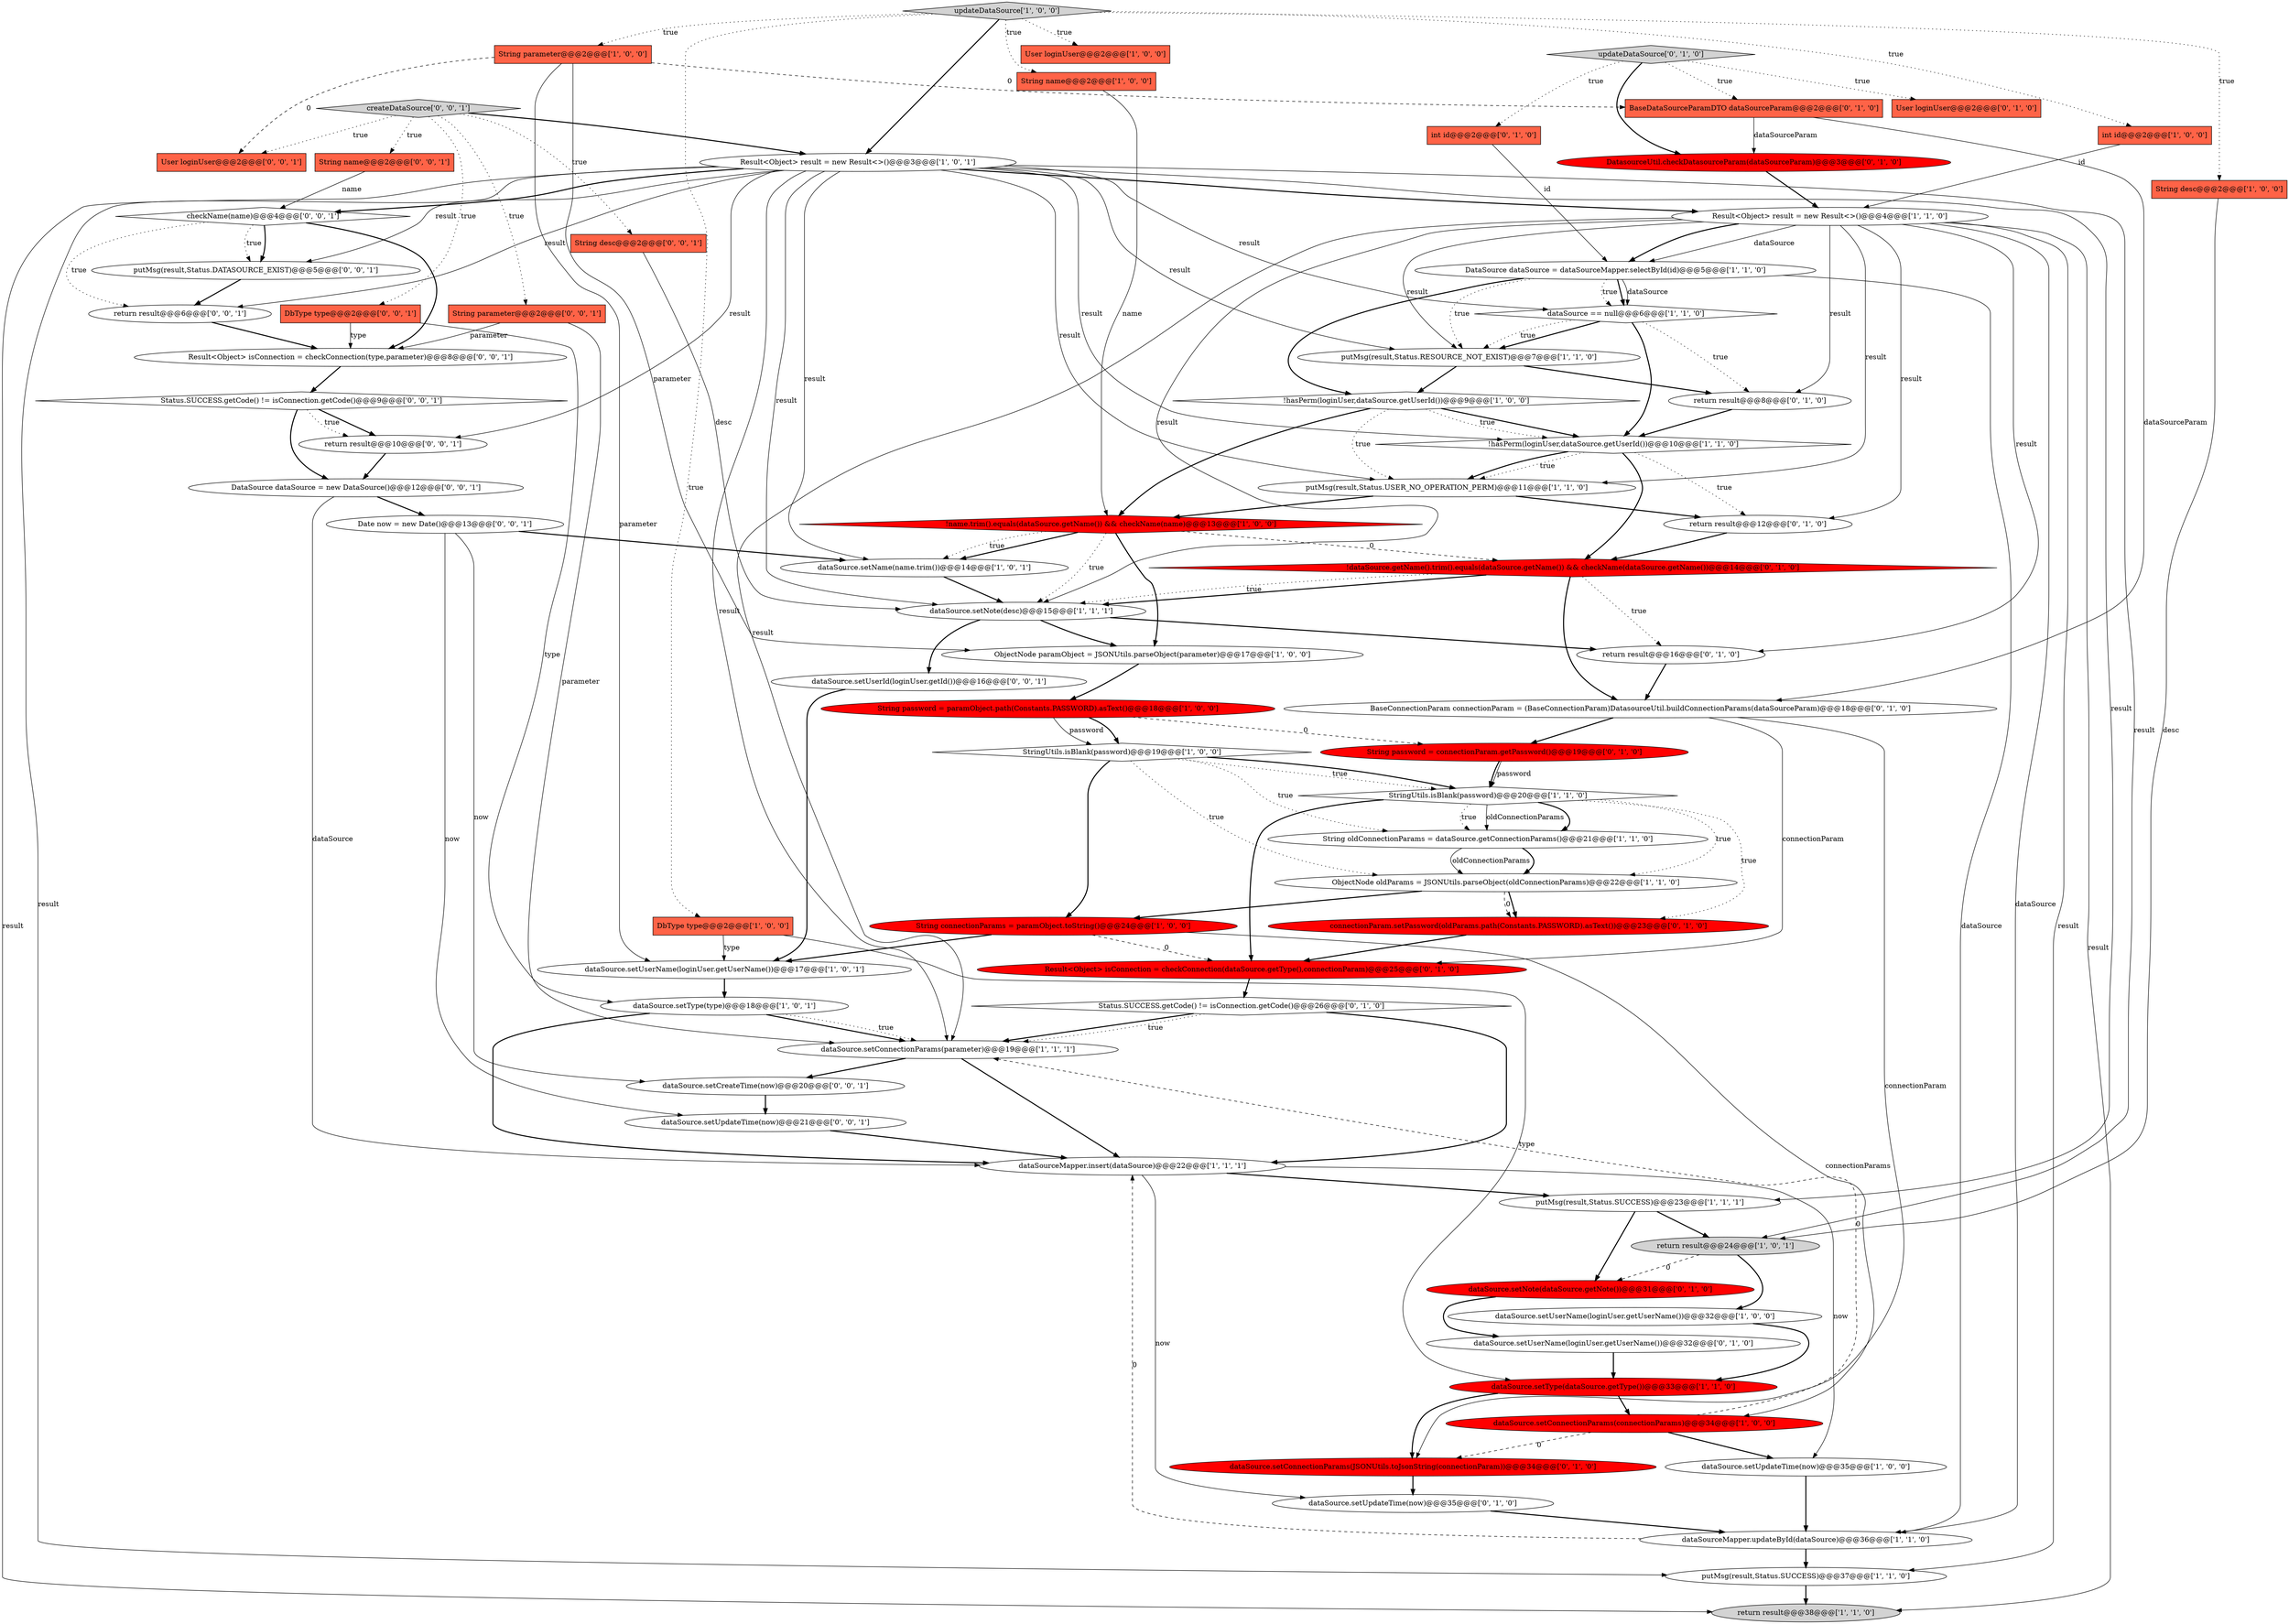 digraph {
36 [style = filled, label = "dataSource.setConnectionParams(parameter)@@@19@@@['1', '1', '1']", fillcolor = white, shape = ellipse image = "AAA0AAABBB1BBB"];
44 [style = filled, label = "Status.SUCCESS.getCode() != isConnection.getCode()@@@26@@@['0', '1', '0']", fillcolor = white, shape = diamond image = "AAA0AAABBB2BBB"];
61 [style = filled, label = "checkName(name)@@@4@@@['0', '0', '1']", fillcolor = white, shape = diamond image = "AAA0AAABBB3BBB"];
7 [style = filled, label = "dataSource.setUpdateTime(now)@@@35@@@['1', '0', '0']", fillcolor = white, shape = ellipse image = "AAA0AAABBB1BBB"];
29 [style = filled, label = "StringUtils.isBlank(password)@@@19@@@['1', '0', '0']", fillcolor = white, shape = diamond image = "AAA0AAABBB1BBB"];
33 [style = filled, label = "putMsg(result,Status.USER_NO_OPERATION_PERM)@@@11@@@['1', '1', '0']", fillcolor = white, shape = ellipse image = "AAA0AAABBB1BBB"];
0 [style = filled, label = "!hasPerm(loginUser,dataSource.getUserId())@@@10@@@['1', '1', '0']", fillcolor = white, shape = diamond image = "AAA0AAABBB1BBB"];
45 [style = filled, label = "Result<Object> isConnection = checkConnection(dataSource.getType(),connectionParam)@@@25@@@['0', '1', '0']", fillcolor = red, shape = ellipse image = "AAA1AAABBB2BBB"];
6 [style = filled, label = "dataSourceMapper.insert(dataSource)@@@22@@@['1', '1', '1']", fillcolor = white, shape = ellipse image = "AAA0AAABBB1BBB"];
22 [style = filled, label = "dataSource.setUserName(loginUser.getUserName())@@@17@@@['1', '0', '1']", fillcolor = white, shape = ellipse image = "AAA0AAABBB1BBB"];
39 [style = filled, label = "dataSource.setUpdateTime(now)@@@35@@@['0', '1', '0']", fillcolor = white, shape = ellipse image = "AAA0AAABBB2BBB"];
65 [style = filled, label = "return result@@@10@@@['0', '0', '1']", fillcolor = white, shape = ellipse image = "AAA0AAABBB3BBB"];
5 [style = filled, label = "String name@@@2@@@['1', '0', '0']", fillcolor = tomato, shape = box image = "AAA0AAABBB1BBB"];
31 [style = filled, label = "updateDataSource['1', '0', '0']", fillcolor = lightgray, shape = diamond image = "AAA0AAABBB1BBB"];
38 [style = filled, label = "BaseConnectionParam connectionParam = (BaseConnectionParam)DatasourceUtil.buildConnectionParams(dataSourceParam)@@@18@@@['0', '1', '0']", fillcolor = white, shape = ellipse image = "AAA0AAABBB2BBB"];
42 [style = filled, label = "return result@@@8@@@['0', '1', '0']", fillcolor = white, shape = ellipse image = "AAA0AAABBB2BBB"];
30 [style = filled, label = "dataSource.setConnectionParams(connectionParams)@@@34@@@['1', '0', '0']", fillcolor = red, shape = ellipse image = "AAA1AAABBB1BBB"];
4 [style = filled, label = "DataSource dataSource = dataSourceMapper.selectById(id)@@@5@@@['1', '1', '0']", fillcolor = white, shape = ellipse image = "AAA0AAABBB1BBB"];
23 [style = filled, label = "putMsg(result,Status.SUCCESS)@@@23@@@['1', '1', '1']", fillcolor = white, shape = ellipse image = "AAA0AAABBB1BBB"];
20 [style = filled, label = "int id@@@2@@@['1', '0', '0']", fillcolor = tomato, shape = box image = "AAA0AAABBB1BBB"];
50 [style = filled, label = "String password = connectionParam.getPassword()@@@19@@@['0', '1', '0']", fillcolor = red, shape = ellipse image = "AAA1AAABBB2BBB"];
64 [style = filled, label = "Date now = new Date()@@@13@@@['0', '0', '1']", fillcolor = white, shape = ellipse image = "AAA0AAABBB3BBB"];
40 [style = filled, label = "dataSource.setConnectionParams(JSONUtils.toJsonString(connectionParam))@@@34@@@['0', '1', '0']", fillcolor = red, shape = ellipse image = "AAA1AAABBB2BBB"];
68 [style = filled, label = "dataSource.setCreateTime(now)@@@20@@@['0', '0', '1']", fillcolor = white, shape = ellipse image = "AAA0AAABBB3BBB"];
53 [style = filled, label = "BaseDataSourceParamDTO dataSourceParam@@@2@@@['0', '1', '0']", fillcolor = tomato, shape = box image = "AAA1AAABBB2BBB"];
8 [style = filled, label = "dataSourceMapper.updateById(dataSource)@@@36@@@['1', '1', '0']", fillcolor = white, shape = ellipse image = "AAA0AAABBB1BBB"];
72 [style = filled, label = "User loginUser@@@2@@@['0', '0', '1']", fillcolor = tomato, shape = box image = "AAA0AAABBB3BBB"];
10 [style = filled, label = "!name.trim().equals(dataSource.getName()) && checkName(name)@@@13@@@['1', '0', '0']", fillcolor = red, shape = diamond image = "AAA1AAABBB1BBB"];
34 [style = filled, label = "!hasPerm(loginUser,dataSource.getUserId())@@@9@@@['1', '0', '0']", fillcolor = white, shape = diamond image = "AAA0AAABBB1BBB"];
54 [style = filled, label = "DatasourceUtil.checkDatasourceParam(dataSourceParam)@@@3@@@['0', '1', '0']", fillcolor = red, shape = ellipse image = "AAA1AAABBB2BBB"];
60 [style = filled, label = "dataSource.setUpdateTime(now)@@@21@@@['0', '0', '1']", fillcolor = white, shape = ellipse image = "AAA0AAABBB3BBB"];
19 [style = filled, label = "Result<Object> result = new Result<>()@@@3@@@['1', '0', '1']", fillcolor = white, shape = ellipse image = "AAA0AAABBB1BBB"];
9 [style = filled, label = "StringUtils.isBlank(password)@@@20@@@['1', '1', '0']", fillcolor = white, shape = diamond image = "AAA0AAABBB1BBB"];
25 [style = filled, label = "return result@@@38@@@['1', '1', '0']", fillcolor = lightgray, shape = ellipse image = "AAA0AAABBB1BBB"];
52 [style = filled, label = "return result@@@16@@@['0', '1', '0']", fillcolor = white, shape = ellipse image = "AAA0AAABBB2BBB"];
56 [style = filled, label = "createDataSource['0', '0', '1']", fillcolor = lightgray, shape = diamond image = "AAA0AAABBB3BBB"];
12 [style = filled, label = "Result<Object> result = new Result<>()@@@4@@@['1', '1', '0']", fillcolor = white, shape = ellipse image = "AAA0AAABBB1BBB"];
35 [style = filled, label = "putMsg(result,Status.RESOURCE_NOT_EXIST)@@@7@@@['1', '1', '0']", fillcolor = white, shape = ellipse image = "AAA0AAABBB1BBB"];
51 [style = filled, label = "updateDataSource['0', '1', '0']", fillcolor = lightgray, shape = diamond image = "AAA0AAABBB2BBB"];
13 [style = filled, label = "dataSource.setType(type)@@@18@@@['1', '0', '1']", fillcolor = white, shape = ellipse image = "AAA0AAABBB1BBB"];
70 [style = filled, label = "Result<Object> isConnection = checkConnection(type,parameter)@@@8@@@['0', '0', '1']", fillcolor = white, shape = ellipse image = "AAA0AAABBB3BBB"];
49 [style = filled, label = "!dataSource.getName().trim().equals(dataSource.getName()) && checkName(dataSource.getName())@@@14@@@['0', '1', '0']", fillcolor = red, shape = diamond image = "AAA1AAABBB2BBB"];
18 [style = filled, label = "return result@@@24@@@['1', '0', '1']", fillcolor = lightgray, shape = ellipse image = "AAA0AAABBB1BBB"];
66 [style = filled, label = "putMsg(result,Status.DATASOURCE_EXIST)@@@5@@@['0', '0', '1']", fillcolor = white, shape = ellipse image = "AAA0AAABBB3BBB"];
21 [style = filled, label = "dataSource == null@@@6@@@['1', '1', '0']", fillcolor = white, shape = diamond image = "AAA0AAABBB1BBB"];
57 [style = filled, label = "DataSource dataSource = new DataSource()@@@12@@@['0', '0', '1']", fillcolor = white, shape = ellipse image = "AAA0AAABBB3BBB"];
67 [style = filled, label = "String desc@@@2@@@['0', '0', '1']", fillcolor = tomato, shape = box image = "AAA0AAABBB3BBB"];
58 [style = filled, label = "DbType type@@@2@@@['0', '0', '1']", fillcolor = tomato, shape = box image = "AAA0AAABBB3BBB"];
2 [style = filled, label = "dataSource.setName(name.trim())@@@14@@@['1', '0', '1']", fillcolor = white, shape = ellipse image = "AAA0AAABBB1BBB"];
24 [style = filled, label = "String connectionParams = paramObject.toString()@@@24@@@['1', '0', '0']", fillcolor = red, shape = ellipse image = "AAA1AAABBB1BBB"];
37 [style = filled, label = "String password = paramObject.path(Constants.PASSWORD).asText()@@@18@@@['1', '0', '0']", fillcolor = red, shape = ellipse image = "AAA1AAABBB1BBB"];
43 [style = filled, label = "dataSource.setUserName(loginUser.getUserName())@@@32@@@['0', '1', '0']", fillcolor = white, shape = ellipse image = "AAA0AAABBB2BBB"];
63 [style = filled, label = "return result@@@6@@@['0', '0', '1']", fillcolor = white, shape = ellipse image = "AAA0AAABBB3BBB"];
48 [style = filled, label = "return result@@@12@@@['0', '1', '0']", fillcolor = white, shape = ellipse image = "AAA0AAABBB2BBB"];
26 [style = filled, label = "String oldConnectionParams = dataSource.getConnectionParams()@@@21@@@['1', '1', '0']", fillcolor = white, shape = ellipse image = "AAA0AAABBB1BBB"];
28 [style = filled, label = "User loginUser@@@2@@@['1', '0', '0']", fillcolor = tomato, shape = box image = "AAA0AAABBB1BBB"];
17 [style = filled, label = "String desc@@@2@@@['1', '0', '0']", fillcolor = tomato, shape = box image = "AAA0AAABBB1BBB"];
27 [style = filled, label = "putMsg(result,Status.SUCCESS)@@@37@@@['1', '1', '0']", fillcolor = white, shape = ellipse image = "AAA0AAABBB1BBB"];
41 [style = filled, label = "User loginUser@@@2@@@['0', '1', '0']", fillcolor = tomato, shape = box image = "AAA0AAABBB2BBB"];
62 [style = filled, label = "String name@@@2@@@['0', '0', '1']", fillcolor = tomato, shape = box image = "AAA0AAABBB3BBB"];
71 [style = filled, label = "Status.SUCCESS.getCode() != isConnection.getCode()@@@9@@@['0', '0', '1']", fillcolor = white, shape = diamond image = "AAA0AAABBB3BBB"];
69 [style = filled, label = "dataSource.setUserId(loginUser.getId())@@@16@@@['0', '0', '1']", fillcolor = white, shape = ellipse image = "AAA0AAABBB3BBB"];
16 [style = filled, label = "dataSource.setUserName(loginUser.getUserName())@@@32@@@['1', '0', '0']", fillcolor = white, shape = ellipse image = "AAA0AAABBB1BBB"];
3 [style = filled, label = "dataSource.setNote(desc)@@@15@@@['1', '1', '1']", fillcolor = white, shape = ellipse image = "AAA0AAABBB1BBB"];
47 [style = filled, label = "int id@@@2@@@['0', '1', '0']", fillcolor = tomato, shape = box image = "AAA0AAABBB2BBB"];
1 [style = filled, label = "ObjectNode paramObject = JSONUtils.parseObject(parameter)@@@17@@@['1', '0', '0']", fillcolor = white, shape = ellipse image = "AAA0AAABBB1BBB"];
11 [style = filled, label = "dataSource.setType(dataSource.getType())@@@33@@@['1', '1', '0']", fillcolor = red, shape = ellipse image = "AAA1AAABBB1BBB"];
55 [style = filled, label = "connectionParam.setPassword(oldParams.path(Constants.PASSWORD).asText())@@@23@@@['0', '1', '0']", fillcolor = red, shape = ellipse image = "AAA1AAABBB2BBB"];
46 [style = filled, label = "dataSource.setNote(dataSource.getNote())@@@31@@@['0', '1', '0']", fillcolor = red, shape = ellipse image = "AAA1AAABBB2BBB"];
59 [style = filled, label = "String parameter@@@2@@@['0', '0', '1']", fillcolor = tomato, shape = box image = "AAA0AAABBB3BBB"];
15 [style = filled, label = "ObjectNode oldParams = JSONUtils.parseObject(oldConnectionParams)@@@22@@@['1', '1', '0']", fillcolor = white, shape = ellipse image = "AAA0AAABBB1BBB"];
14 [style = filled, label = "DbType type@@@2@@@['1', '0', '0']", fillcolor = tomato, shape = box image = "AAA0AAABBB1BBB"];
32 [style = filled, label = "String parameter@@@2@@@['1', '0', '0']", fillcolor = tomato, shape = box image = "AAA1AAABBB1BBB"];
15->55 [style = bold, label=""];
29->9 [style = dotted, label="true"];
56->67 [style = dotted, label="true"];
61->66 [style = bold, label=""];
19->3 [style = solid, label="result"];
12->27 [style = solid, label="result"];
12->35 [style = solid, label="result"];
65->57 [style = bold, label=""];
10->3 [style = dotted, label="true"];
5->10 [style = solid, label="name"];
14->22 [style = solid, label="type"];
19->27 [style = solid, label="result"];
18->46 [style = dashed, label="0"];
12->33 [style = solid, label="result"];
51->47 [style = dotted, label="true"];
7->8 [style = bold, label=""];
29->26 [style = dotted, label="true"];
19->2 [style = solid, label="result"];
9->26 [style = bold, label=""];
38->50 [style = bold, label=""];
56->72 [style = dotted, label="true"];
70->71 [style = bold, label=""];
62->61 [style = solid, label="name"];
31->28 [style = dotted, label="true"];
19->23 [style = solid, label="result"];
19->65 [style = solid, label="result"];
13->36 [style = bold, label=""];
26->15 [style = bold, label=""];
33->48 [style = bold, label=""];
60->6 [style = bold, label=""];
56->58 [style = dotted, label="true"];
4->8 [style = solid, label="dataSource"];
14->11 [style = solid, label="type"];
10->49 [style = dashed, label="0"];
19->61 [style = bold, label=""];
19->35 [style = solid, label="result"];
9->15 [style = dotted, label="true"];
32->72 [style = dashed, label="0"];
51->53 [style = dotted, label="true"];
21->35 [style = bold, label=""];
8->27 [style = bold, label=""];
19->36 [style = solid, label="result"];
71->65 [style = bold, label=""];
27->25 [style = bold, label=""];
22->13 [style = bold, label=""];
66->63 [style = bold, label=""];
36->6 [style = bold, label=""];
12->25 [style = solid, label="result"];
21->42 [style = dotted, label="true"];
48->49 [style = bold, label=""];
9->26 [style = dotted, label="true"];
12->48 [style = solid, label="result"];
21->0 [style = bold, label=""];
6->39 [style = solid, label="now"];
19->12 [style = bold, label=""];
51->54 [style = bold, label=""];
56->62 [style = dotted, label="true"];
13->36 [style = dotted, label="true"];
54->12 [style = bold, label=""];
19->63 [style = solid, label="result"];
4->35 [style = dotted, label="true"];
39->8 [style = bold, label=""];
31->5 [style = dotted, label="true"];
4->21 [style = bold, label=""];
37->29 [style = bold, label=""];
49->38 [style = bold, label=""];
17->18 [style = solid, label="desc"];
30->36 [style = dashed, label="0"];
31->14 [style = dotted, label="true"];
34->0 [style = bold, label=""];
43->11 [style = bold, label=""];
19->21 [style = solid, label="result"];
61->66 [style = dotted, label="true"];
24->30 [style = solid, label="connectionParams"];
53->54 [style = solid, label="dataSourceParam"];
24->45 [style = dashed, label="0"];
30->7 [style = bold, label=""];
57->6 [style = solid, label="dataSource"];
31->17 [style = dotted, label="true"];
37->50 [style = dashed, label="0"];
59->36 [style = solid, label="parameter"];
49->3 [style = bold, label=""];
9->55 [style = dotted, label="true"];
10->2 [style = bold, label=""];
61->70 [style = bold, label=""];
53->38 [style = solid, label="dataSourceParam"];
35->34 [style = bold, label=""];
10->1 [style = bold, label=""];
21->35 [style = dotted, label="true"];
11->30 [style = bold, label=""];
51->41 [style = dotted, label="true"];
19->25 [style = solid, label="result"];
46->43 [style = bold, label=""];
4->21 [style = solid, label="dataSource"];
0->48 [style = dotted, label="true"];
3->1 [style = bold, label=""];
19->18 [style = solid, label="result"];
35->42 [style = bold, label=""];
6->23 [style = bold, label=""];
2->3 [style = bold, label=""];
12->42 [style = solid, label="result"];
69->22 [style = bold, label=""];
63->70 [style = bold, label=""];
32->53 [style = dashed, label="0"];
64->68 [style = solid, label="now"];
71->65 [style = dotted, label="true"];
45->44 [style = bold, label=""];
34->0 [style = dotted, label="true"];
59->70 [style = solid, label="parameter"];
6->7 [style = solid, label="now"];
42->0 [style = bold, label=""];
64->2 [style = bold, label=""];
47->4 [style = solid, label="id"];
38->40 [style = solid, label="connectionParam"];
4->21 [style = dotted, label="true"];
49->52 [style = dotted, label="true"];
37->29 [style = solid, label="password"];
32->22 [style = solid, label="parameter"];
40->39 [style = bold, label=""];
19->0 [style = solid, label="result"];
0->49 [style = bold, label=""];
10->2 [style = dotted, label="true"];
12->3 [style = solid, label="result"];
34->33 [style = dotted, label="true"];
3->69 [style = bold, label=""];
32->1 [style = solid, label="parameter"];
19->66 [style = solid, label="result"];
12->4 [style = solid, label="dataSource"];
13->6 [style = bold, label=""];
61->63 [style = dotted, label="true"];
23->18 [style = bold, label=""];
31->19 [style = bold, label=""];
4->34 [style = bold, label=""];
1->37 [style = bold, label=""];
67->3 [style = solid, label="desc"];
18->16 [style = bold, label=""];
12->52 [style = solid, label="result"];
68->60 [style = bold, label=""];
9->26 [style = solid, label="oldConnectionParams"];
30->40 [style = dashed, label="0"];
44->6 [style = bold, label=""];
16->11 [style = bold, label=""];
44->36 [style = bold, label=""];
3->52 [style = bold, label=""];
50->9 [style = bold, label=""];
57->64 [style = bold, label=""];
8->6 [style = dashed, label="0"];
29->9 [style = bold, label=""];
0->33 [style = dotted, label="true"];
44->36 [style = dotted, label="true"];
12->36 [style = solid, label="result"];
52->38 [style = bold, label=""];
12->8 [style = solid, label="dataSource"];
23->46 [style = bold, label=""];
33->10 [style = bold, label=""];
38->45 [style = solid, label="connectionParam"];
19->33 [style = solid, label="result"];
29->15 [style = dotted, label="true"];
20->12 [style = solid, label="id"];
34->10 [style = bold, label=""];
24->22 [style = bold, label=""];
11->40 [style = bold, label=""];
31->20 [style = dotted, label="true"];
50->9 [style = solid, label="password"];
31->32 [style = dotted, label="true"];
71->57 [style = bold, label=""];
36->68 [style = bold, label=""];
15->55 [style = dashed, label="0"];
58->70 [style = solid, label="type"];
0->33 [style = bold, label=""];
12->4 [style = bold, label=""];
9->45 [style = bold, label=""];
56->59 [style = dotted, label="true"];
15->24 [style = bold, label=""];
56->19 [style = bold, label=""];
64->60 [style = solid, label="now"];
58->13 [style = solid, label="type"];
26->15 [style = solid, label="oldConnectionParams"];
29->24 [style = bold, label=""];
49->3 [style = dotted, label="true"];
55->45 [style = bold, label=""];
}

